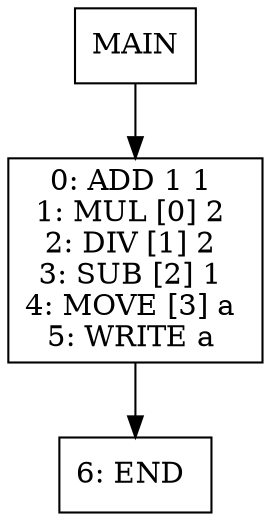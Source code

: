 digraph test005 {
node [shape=box]
1[label="MAIN"]
1 -> 3
3[label="0: ADD 1 1 
1: MUL [0] 2 
2: DIV [1] 2 
3: SUB [2] 1 
4: MOVE [3] a 
5: WRITE a 
"]
3 -> 5
5[label="6: END 
"]
}

